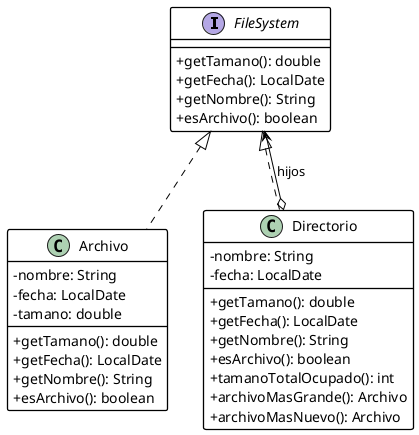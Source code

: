 @startuml ej1
skinparam ClassBackgroundColor transparent
skinparam NoteBackgroundColor transparent
skinparam classAttributeIconSize 0 
skinparam ClassBorderThickness 1.3
skinparam ClassBorderColor Black
skinparam NoteBorderColor Black
skinparam ArrowColor Black
skinparam shadowing false

interface FileSystem{
    +getTamano(): double
    +getFecha(): LocalDate
    +getNombre(): String
    +esArchivo(): boolean
}

class Archivo{
    -nombre: String
    -fecha: LocalDate
    -tamano: double
    +getTamano(): double
    +getFecha(): LocalDate
    +getNombre(): String
    +esArchivo(): boolean
}

class Directorio{
    -nombre: String
    -fecha: LocalDate
    +getTamano(): double
    +getFecha(): LocalDate
    +getNombre(): String
    +esArchivo(): boolean
    +tamanoTotalOcupado(): int
    +archivoMasGrande(): Archivo
    +archivoMasNuevo(): Archivo
}

FileSystem <|.. Archivo
FileSystem <|.. Directorio
FileSystem <--o Directorio : hijos

@enduml